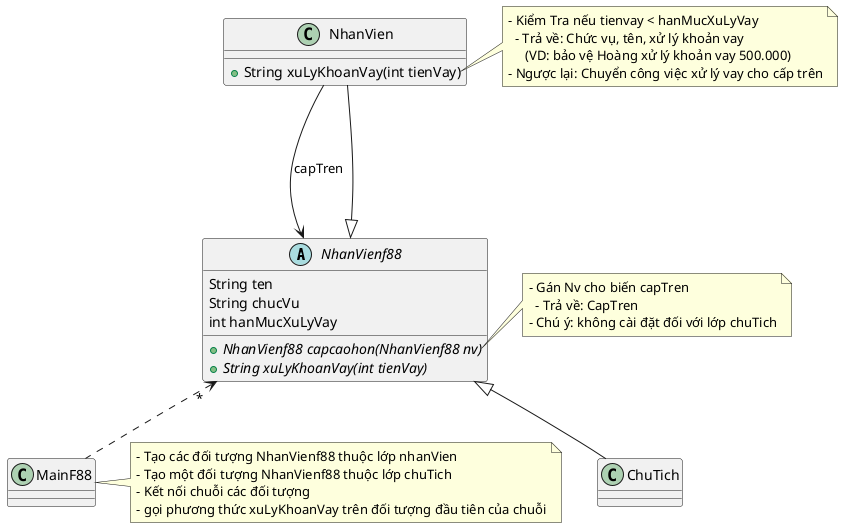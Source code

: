 @startuml
'https://plantuml.com/class-diagram

abstract class NhanVienf88
class ChuTich
class NhanVien
class MainF88
NhanVienf88 <|-- ChuTich
NhanVienf88 <|-- NhanVien
NhanVienf88 "*" <.. MainF88
NhanVien ---> NhanVienf88: capTren

abstract class NhanVienf88{
    String ten
    String chucVu
    int hanMucXuLyVay
    +{abstract} NhanVienf88 capcaohon(NhanVienf88 nv)
    +{abstract} String xuLyKhoanVay(int tienVay)
}
class NhanVien{
    + String xuLyKhoanVay(int tienVay)
}
class MainF88{
}
note right of NhanVien::xuLyKhoanVay
    - Kiểm Tra nếu tienvay < hanMucXuLyVay
      - Trả về: Chức vụ, tên, xử lý khoản vay
         (VD: bảo vệ Hoàng xử lý khoản vay 500.000)
    - Ngược lại: Chuyển công việc xử lý vay cho cấp trên
end note

note right of NhanVienf88::capcaohon
    - Gán Nv cho biến capTren
      - Trả về: CapTren
    - Chú ý: không cài đặt đối với lớp chuTich
end note

note right of MainF88
    - Tạo các đối tượng NhanVienf88 thuộc lớp nhanVien
    - Tạo một đối tượng NhanVienf88 thuộc lớp chuTich
    - Kết nối chuỗi các đối tượng
    - gọi phương thức xuLyKhoanVay trên đối tượng đầu tiên của chuỗi
end note
@enduml
